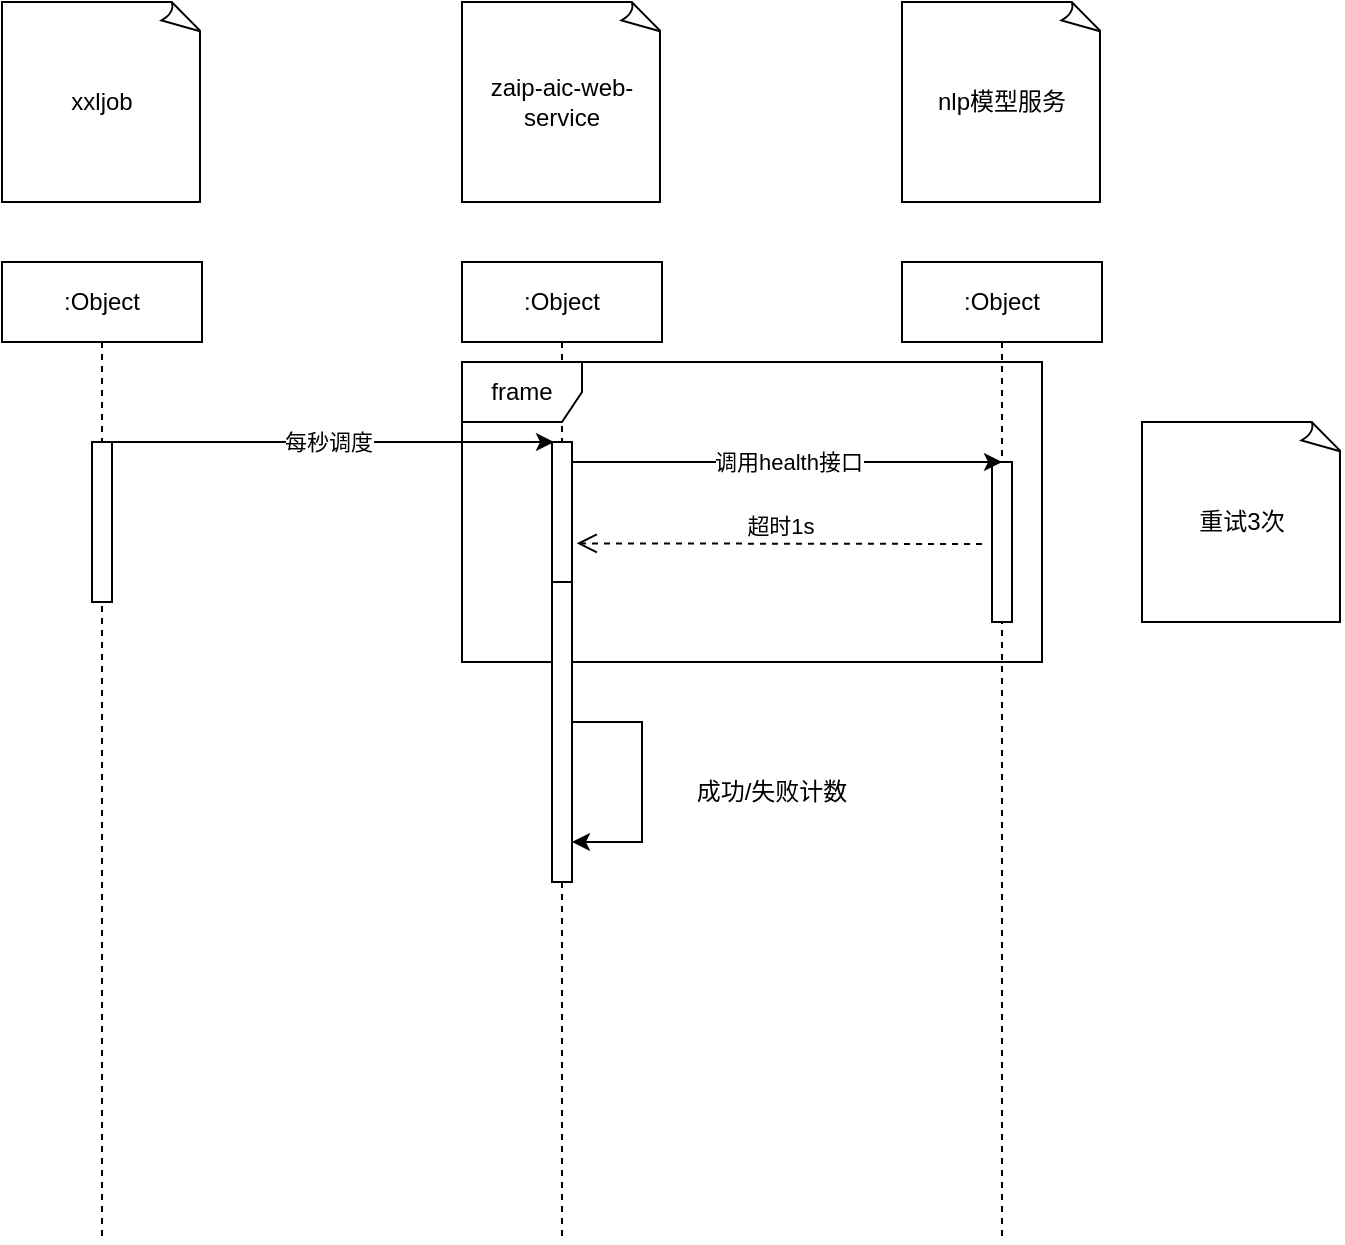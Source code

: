 <mxfile version="20.3.0" type="github">
  <diagram name="Page-1" id="13e1069c-82ec-6db2-03f1-153e76fe0fe0">
    <mxGraphModel dx="782" dy="1262" grid="1" gridSize="10" guides="1" tooltips="1" connect="1" arrows="1" fold="1" page="1" pageScale="1" pageWidth="1100" pageHeight="850" background="none" math="0" shadow="0">
      <root>
        <mxCell id="0" />
        <mxCell id="1" parent="0" />
        <mxCell id="0QG6ZbSnmFtCP5YNF4mJ-2" value=":Object" style="shape=umlLifeline;perimeter=lifelinePerimeter;whiteSpace=wrap;html=1;container=1;collapsible=0;recursiveResize=0;outlineConnect=0;" vertex="1" parent="1">
          <mxGeometry x="260" y="-340" width="100" height="490" as="geometry" />
        </mxCell>
        <mxCell id="0QG6ZbSnmFtCP5YNF4mJ-11" value="" style="html=1;points=[];perimeter=orthogonalPerimeter;" vertex="1" parent="0QG6ZbSnmFtCP5YNF4mJ-2">
          <mxGeometry x="45" y="90" width="10" height="80" as="geometry" />
        </mxCell>
        <mxCell id="0QG6ZbSnmFtCP5YNF4mJ-3" value=":Object" style="shape=umlLifeline;perimeter=lifelinePerimeter;whiteSpace=wrap;html=1;container=1;collapsible=0;recursiveResize=0;outlineConnect=0;" vertex="1" parent="1">
          <mxGeometry x="490" y="-340" width="100" height="490" as="geometry" />
        </mxCell>
        <mxCell id="0QG6ZbSnmFtCP5YNF4mJ-13" value="" style="html=1;points=[];perimeter=orthogonalPerimeter;" vertex="1" parent="0QG6ZbSnmFtCP5YNF4mJ-3">
          <mxGeometry x="45" y="90" width="10" height="70" as="geometry" />
        </mxCell>
        <mxCell id="0QG6ZbSnmFtCP5YNF4mJ-18" value="frame" style="shape=umlFrame;whiteSpace=wrap;html=1;" vertex="1" parent="0QG6ZbSnmFtCP5YNF4mJ-3">
          <mxGeometry y="50" width="290" height="150" as="geometry" />
        </mxCell>
        <mxCell id="0QG6ZbSnmFtCP5YNF4mJ-20" value="" style="html=1;points=[];perimeter=orthogonalPerimeter;" vertex="1" parent="0QG6ZbSnmFtCP5YNF4mJ-3">
          <mxGeometry x="45" y="160" width="10" height="150" as="geometry" />
        </mxCell>
        <mxCell id="0QG6ZbSnmFtCP5YNF4mJ-21" style="edgeStyle=orthogonalEdgeStyle;rounded=0;orthogonalLoop=1;jettySize=auto;html=1;" edge="1" parent="0QG6ZbSnmFtCP5YNF4mJ-3" source="0QG6ZbSnmFtCP5YNF4mJ-20" target="0QG6ZbSnmFtCP5YNF4mJ-20">
          <mxGeometry relative="1" as="geometry">
            <Array as="points">
              <mxPoint x="90" y="230" />
              <mxPoint x="90" y="290" />
            </Array>
          </mxGeometry>
        </mxCell>
        <mxCell id="0QG6ZbSnmFtCP5YNF4mJ-4" value="xxljob" style="whiteSpace=wrap;html=1;shape=mxgraph.basic.document" vertex="1" parent="1">
          <mxGeometry x="260" y="-470" width="100" height="100" as="geometry" />
        </mxCell>
        <mxCell id="0QG6ZbSnmFtCP5YNF4mJ-5" value="zaip-aic-web-service" style="whiteSpace=wrap;html=1;shape=mxgraph.basic.document" vertex="1" parent="1">
          <mxGeometry x="490" y="-470" width="100" height="100" as="geometry" />
        </mxCell>
        <mxCell id="0QG6ZbSnmFtCP5YNF4mJ-6" value="nlp模型服务" style="whiteSpace=wrap;html=1;shape=mxgraph.basic.document" vertex="1" parent="1">
          <mxGeometry x="710" y="-470" width="100" height="100" as="geometry" />
        </mxCell>
        <mxCell id="0QG6ZbSnmFtCP5YNF4mJ-7" value=":Object" style="shape=umlLifeline;perimeter=lifelinePerimeter;whiteSpace=wrap;html=1;container=1;collapsible=0;recursiveResize=0;outlineConnect=0;" vertex="1" parent="1">
          <mxGeometry x="710" y="-340" width="100" height="490" as="geometry" />
        </mxCell>
        <mxCell id="0QG6ZbSnmFtCP5YNF4mJ-17" value="" style="html=1;points=[];perimeter=orthogonalPerimeter;" vertex="1" parent="0QG6ZbSnmFtCP5YNF4mJ-7">
          <mxGeometry x="45" y="100" width="10" height="80" as="geometry" />
        </mxCell>
        <mxCell id="0QG6ZbSnmFtCP5YNF4mJ-12" value="每秒调度" style="edgeStyle=orthogonalEdgeStyle;rounded=0;orthogonalLoop=1;jettySize=auto;html=1;exitX=0.5;exitY=0;exitDx=0;exitDy=0;exitPerimeter=0;entryX=0.1;entryY=0;entryDx=0;entryDy=0;entryPerimeter=0;" edge="1" parent="1" source="0QG6ZbSnmFtCP5YNF4mJ-11" target="0QG6ZbSnmFtCP5YNF4mJ-13">
          <mxGeometry relative="1" as="geometry">
            <mxPoint x="530" y="-250" as="targetPoint" />
            <Array as="points">
              <mxPoint x="420" y="-250" />
              <mxPoint x="420" y="-250" />
            </Array>
          </mxGeometry>
        </mxCell>
        <mxCell id="0QG6ZbSnmFtCP5YNF4mJ-15" value="调用health接口" style="edgeStyle=orthogonalEdgeStyle;rounded=0;orthogonalLoop=1;jettySize=auto;html=1;entryX=0.5;entryY=0;entryDx=0;entryDy=0;entryPerimeter=0;" edge="1" parent="1" source="0QG6ZbSnmFtCP5YNF4mJ-13" target="0QG6ZbSnmFtCP5YNF4mJ-17">
          <mxGeometry relative="1" as="geometry">
            <mxPoint x="750" y="-240" as="targetPoint" />
            <Array as="points">
              <mxPoint x="600" y="-240" />
              <mxPoint x="600" y="-240" />
            </Array>
          </mxGeometry>
        </mxCell>
        <mxCell id="0QG6ZbSnmFtCP5YNF4mJ-16" value="超时1s" style="html=1;verticalAlign=bottom;endArrow=open;dashed=1;endSize=8;rounded=0;entryX=1.233;entryY=0.724;entryDx=0;entryDy=0;entryPerimeter=0;" edge="1" parent="1" target="0QG6ZbSnmFtCP5YNF4mJ-13">
          <mxGeometry relative="1" as="geometry">
            <mxPoint x="750" y="-199" as="sourcePoint" />
            <mxPoint x="550" y="-200" as="targetPoint" />
          </mxGeometry>
        </mxCell>
        <mxCell id="0QG6ZbSnmFtCP5YNF4mJ-19" value="重试3次" style="whiteSpace=wrap;html=1;shape=mxgraph.basic.document" vertex="1" parent="1">
          <mxGeometry x="830" y="-260" width="100" height="100" as="geometry" />
        </mxCell>
        <mxCell id="0QG6ZbSnmFtCP5YNF4mJ-22" value="成功/失败计数" style="text;html=1;strokeColor=none;fillColor=none;align=center;verticalAlign=middle;whiteSpace=wrap;rounded=0;" vertex="1" parent="1">
          <mxGeometry x="590" y="-90" width="110" height="30" as="geometry" />
        </mxCell>
      </root>
    </mxGraphModel>
  </diagram>
</mxfile>
